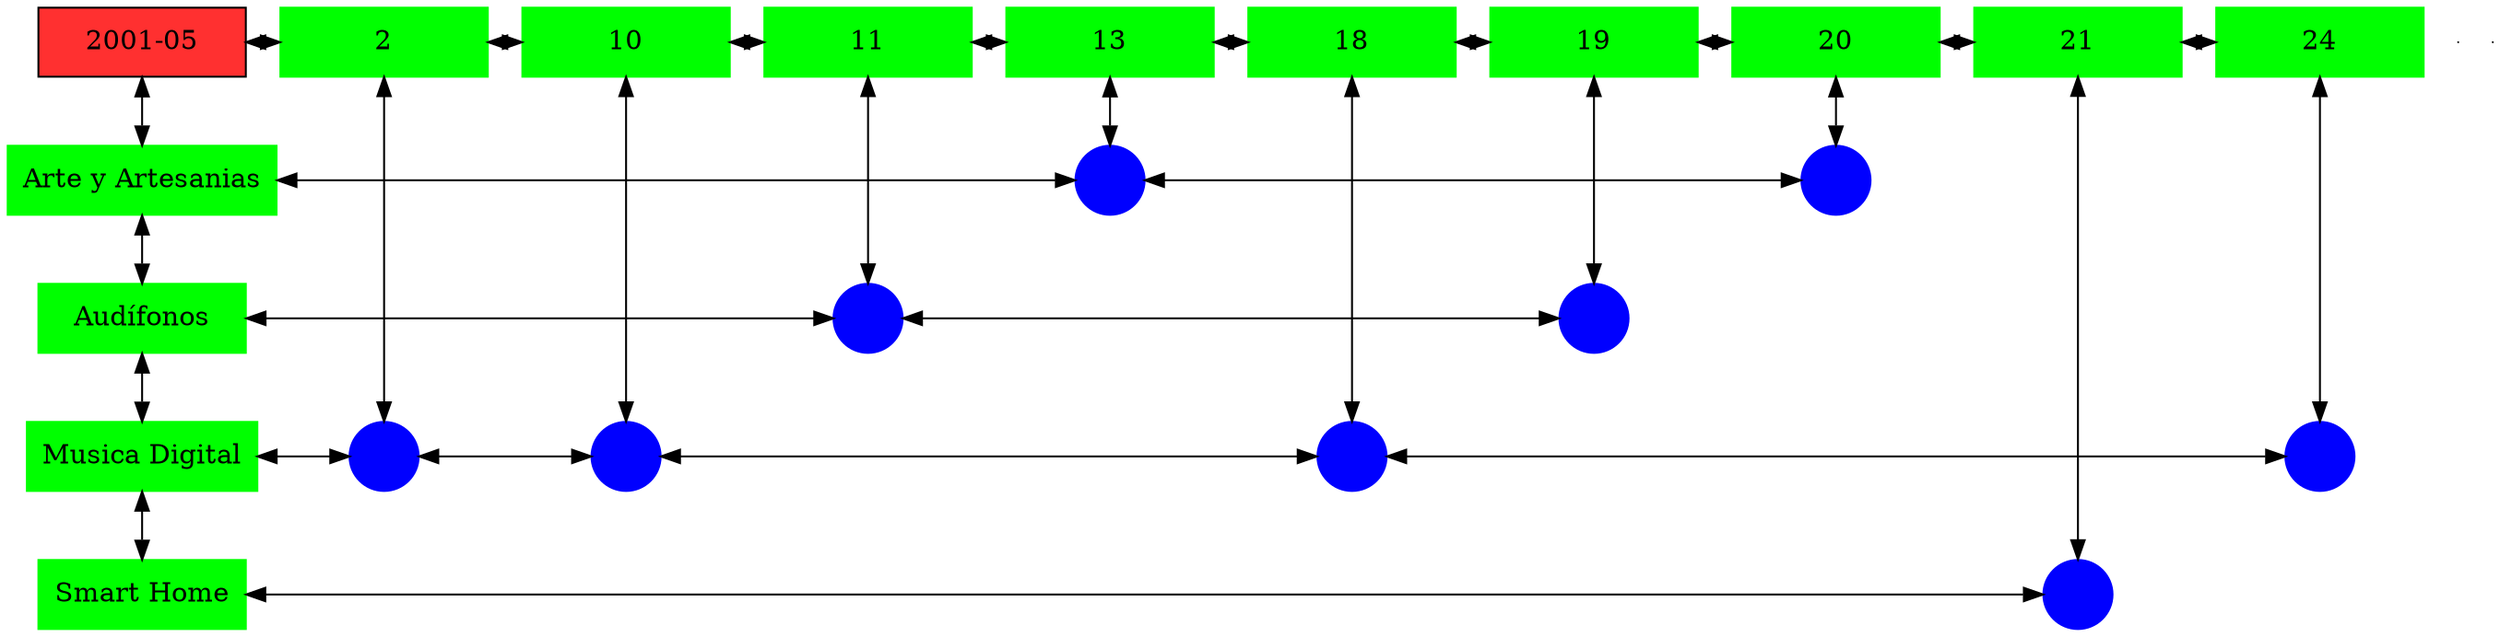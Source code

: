 digraph G{
node[shape="box"];
nodeMt[ label = "2001-05", width = 1.5, style = filled, fillcolor = firebrick1, group = 1 ];
e0[ shape = point, width = 0 ];
e1[ shape = point, width = 0 ];
node0xc002050e60[label="2",color=green,style =filled,width = 1.5 group=2];
nodeMt->node0xc002050e60[dir="both"];
{rank=same;nodeMt;node0xc002050e60;}
node0xc001f79400[label="10",color=green,style =filled,width = 1.5 group=10];
node0xc002050e60->node0xc001f79400[dir="both"];
{rank=same;node0xc002050e60;node0xc001f79400;}
node0xc001ec1130[label="11",color=green,style =filled,width = 1.5 group=11];
node0xc001f79400->node0xc001ec1130[dir="both"];
{rank=same;node0xc001f79400;node0xc001ec1130;}
node0xc0022e4730[label="13",color=green,style =filled,width = 1.5 group=13];
node0xc001ec1130->node0xc0022e4730[dir="both"];
{rank=same;node0xc001ec1130;node0xc0022e4730;}
node0xc00202efa0[label="18",color=green,style =filled,width = 1.5 group=18];
node0xc0022e4730->node0xc00202efa0[dir="both"];
{rank=same;node0xc0022e4730;node0xc00202efa0;}
node0xc00224dd10[label="19",color=green,style =filled,width = 1.5 group=19];
node0xc00202efa0->node0xc00224dd10[dir="both"];
{rank=same;node0xc00202efa0;node0xc00224dd10;}
node0xc0022aaa50[label="20",color=green,style =filled,width = 1.5 group=20];
node0xc00224dd10->node0xc0022aaa50[dir="both"];
{rank=same;node0xc00224dd10;node0xc0022aaa50;}
node0xc0022abd10[label="21",color=green,style =filled,width = 1.5 group=21];
node0xc0022aaa50->node0xc0022abd10[dir="both"];
{rank=same;node0xc0022aaa50;node0xc0022abd10;}
node0xc0021ec870[label="24",color=green,style =filled,width = 1.5 group=24];
node0xc0022abd10->node0xc0021ec870[dir="both"];
{rank=same;node0xc0022abd10;node0xc0021ec870;}
node0xc0022aaa00[label="Arte y Artesanias",color=green,style =filled width = 1.5 group=1];
node0xc0022dd180[label="",color=blue,style =filled, width = 0.5 group=13 shape=circle];
node0xc0022aaa00->node0xc0022dd180[dir="both"];
{rank=same;node0xc0022aaa00;node0xc0022dd180;}
node0xc002299d80[label="",color=blue,style =filled, width = 0.5 group=20 shape=circle];
node0xc0022dd180->node0xc002299d80[dir="both"];
{rank=same;node0xc002299d80;node0xc0022dd180;}
node0xc001ec10e0[label="Audífonos",color=green,style =filled width = 1.5 group=1];
node0xc001ebd100[label="",color=blue,style =filled, width = 0.5 group=11 shape=circle];
node0xc001ec10e0->node0xc001ebd100[dir="both"];
{rank=same;node0xc001ec10e0;node0xc001ebd100;}
node0xc002258400[label="",color=blue,style =filled, width = 0.5 group=19 shape=circle];
node0xc001ebd100->node0xc002258400[dir="both"];
{rank=same;node0xc002258400;node0xc001ebd100;}
node0xc001f793b0[label="Musica Digital",color=green,style =filled width = 1.5 group=1];
node0xc00204ce00[label="",color=blue,style =filled, width = 0.5 group=2 shape=circle];
node0xc001f793b0->node0xc00204ce00[dir="both"];
{rank=same;node0xc001f793b0;node0xc00204ce00;}
node0xc001f71700[label="",color=blue,style =filled, width = 0.5 group=10 shape=circle];
node0xc00204ce00->node0xc001f71700[dir="both"];
{rank=same;node0xc001f71700;node0xc00204ce00;}
node0xc002038200[label="",color=blue,style =filled, width = 0.5 group=18 shape=circle];
node0xc001f71700->node0xc002038200[dir="both"];
{rank=same;node0xc002038200;node0xc001f71700;}
node0xc0021ea800[label="",color=blue,style =filled, width = 0.5 group=24 shape=circle];
node0xc002038200->node0xc0021ea800[dir="both"];
{rank=same;node0xc0021ea800;node0xc002038200;}
node0xc0022abcc0[label="Smart Home",color=green,style =filled width = 1.5 group=1];
node0xc0022b0e00[label="",color=blue,style =filled, width = 0.5 group=21 shape=circle];
node0xc0022abcc0->node0xc0022b0e00[dir="both"];
{rank=same;node0xc0022abcc0;node0xc0022b0e00;}
node0xc002050e60->node0xc00204ce00[dir="both"];
node0xc001f79400->node0xc001f71700[dir="both"];
node0xc001ec1130->node0xc001ebd100[dir="both"];
node0xc0022e4730->node0xc0022dd180[dir="both"];
node0xc00202efa0->node0xc002038200[dir="both"];
node0xc00224dd10->node0xc002258400[dir="both"];
node0xc0022aaa50->node0xc002299d80[dir="both"];
node0xc0022abd10->node0xc0022b0e00[dir="both"];
node0xc0021ec870->node0xc0021ea800[dir="both"];
nodeMt->node0xc0022aaa00[dir="both"];
node0xc0022aaa00->node0xc001ec10e0[dir="both"];
node0xc001ec10e0->node0xc001f793b0[dir="both"];
node0xc001f793b0->node0xc0022abcc0[dir="both"];
}
